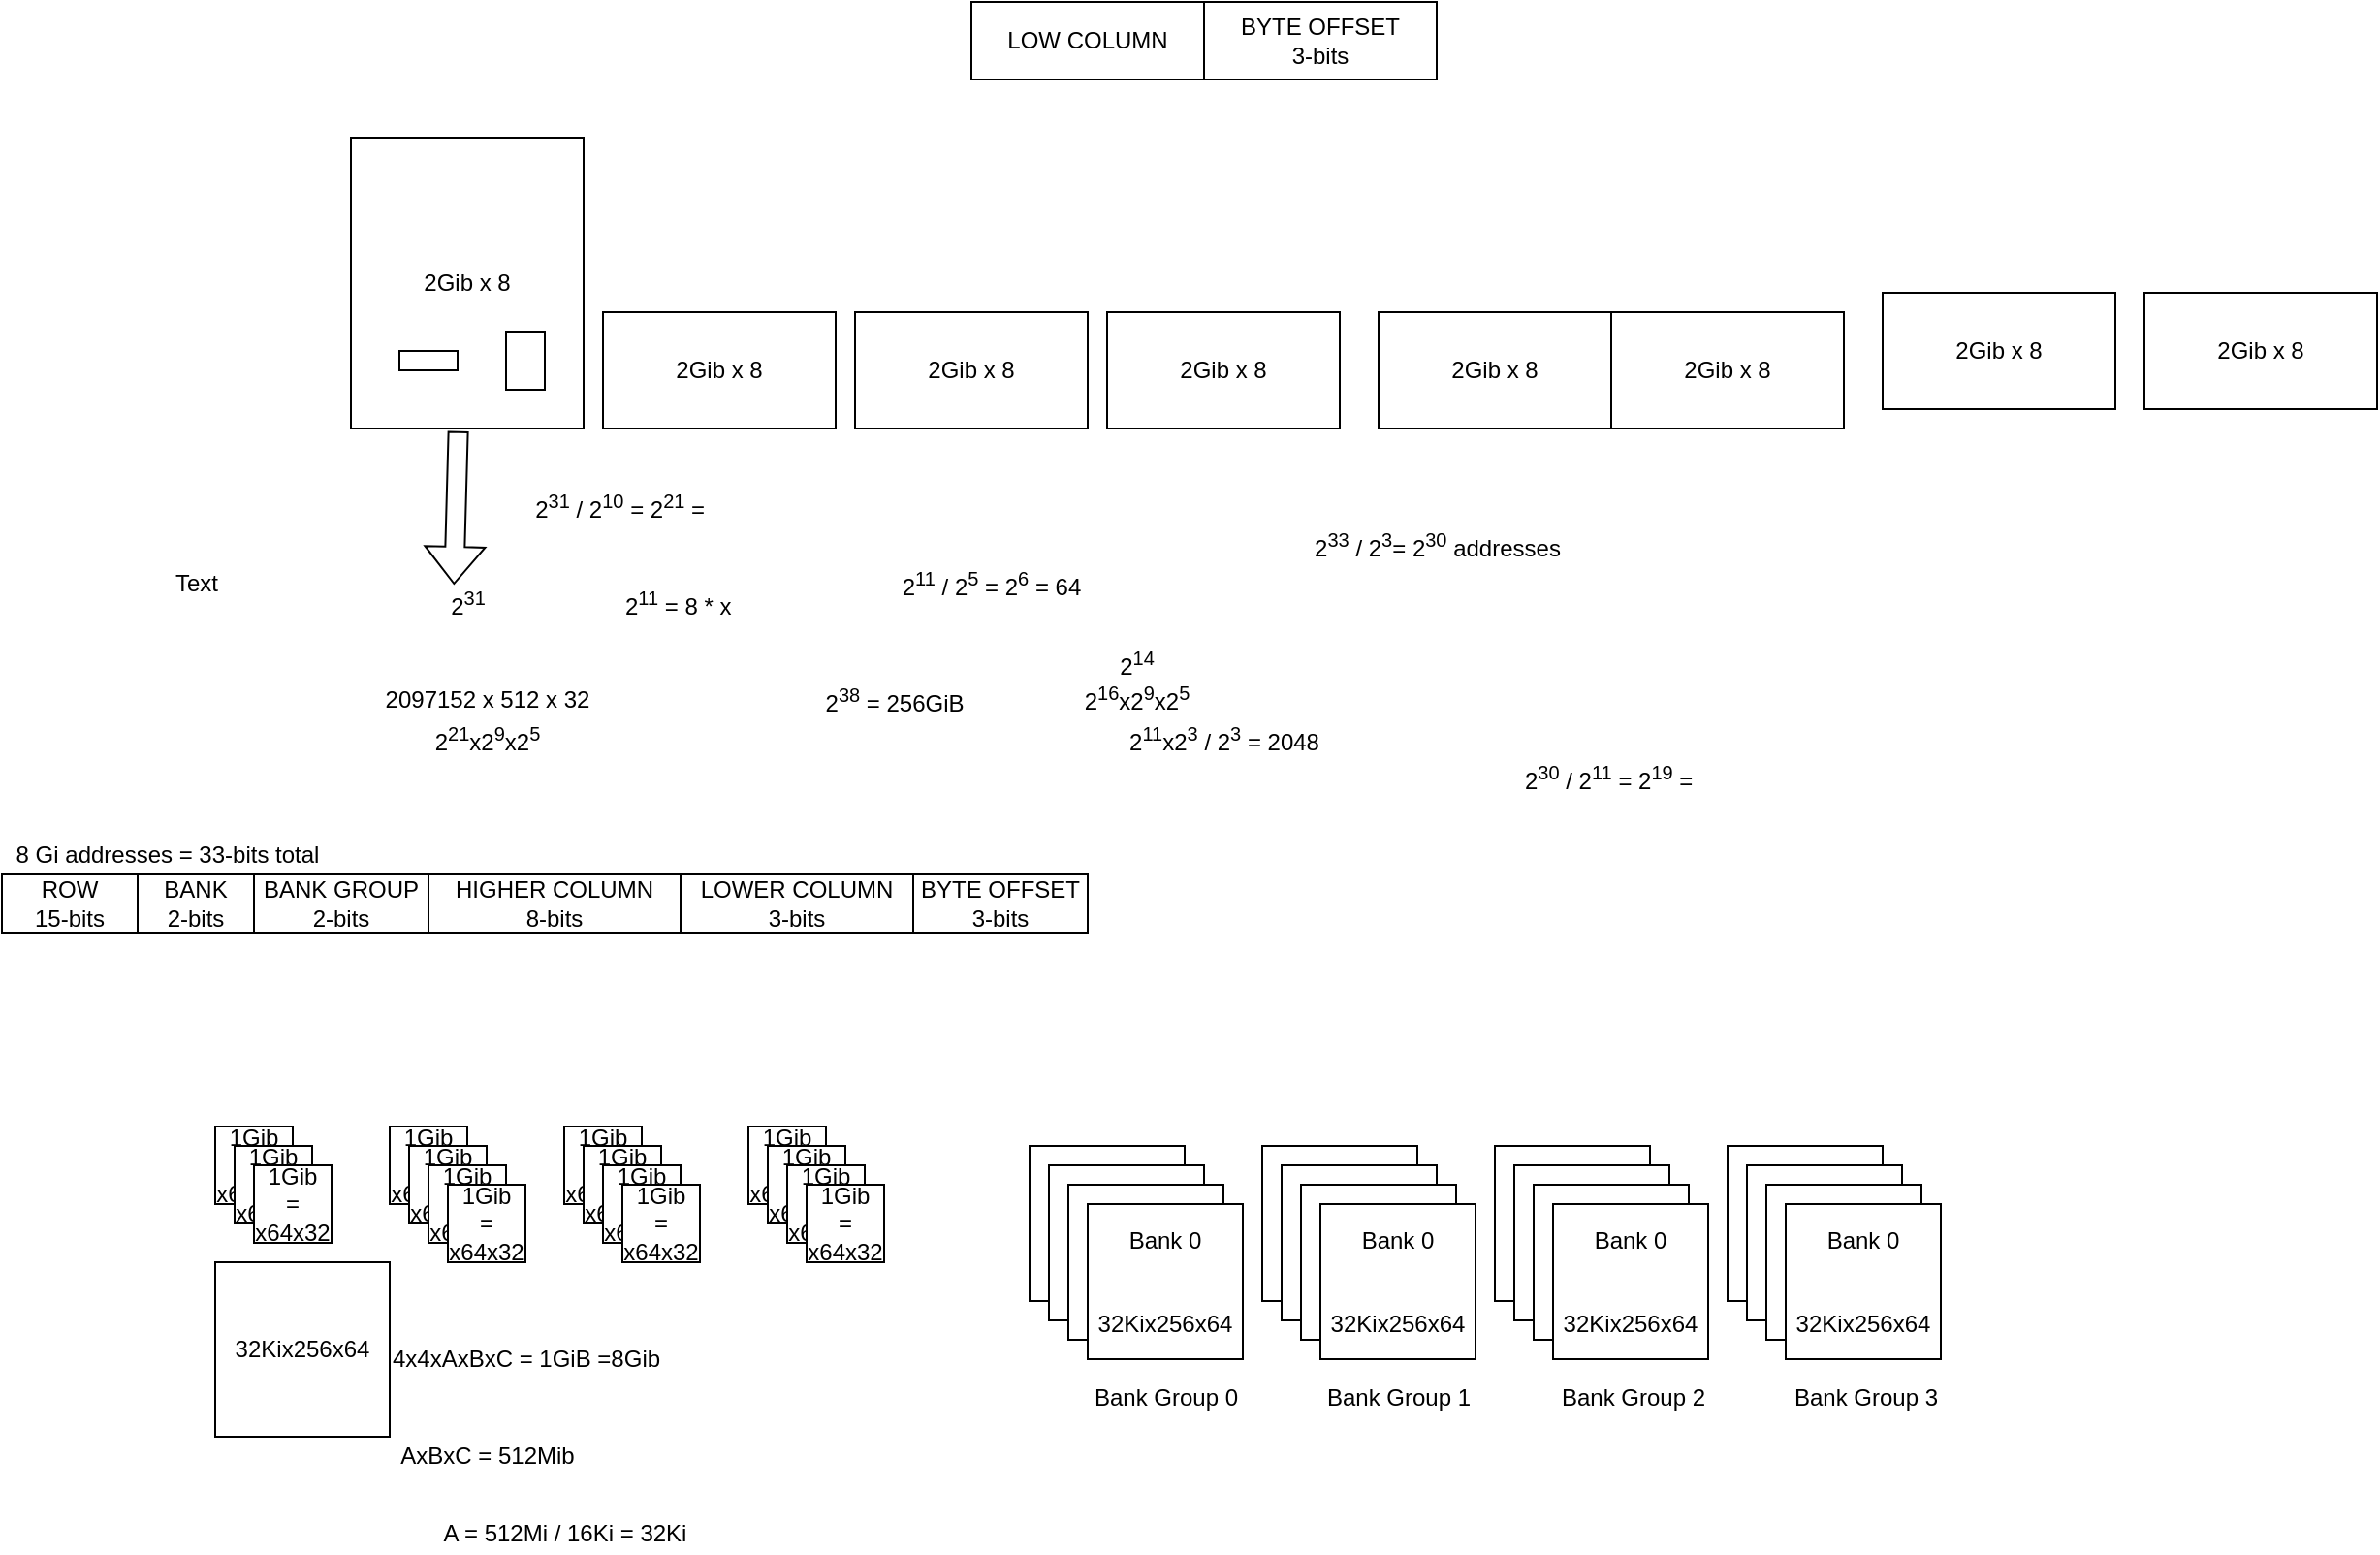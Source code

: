 <mxfile version="15.6.2" type="device"><diagram id="RhriO2nycHPLGfSloVND" name="Page-1"><mxGraphModel dx="1730" dy="965" grid="1" gridSize="10" guides="1" tooltips="1" connect="1" arrows="1" fold="1" page="1" pageScale="1" pageWidth="850" pageHeight="1100" math="0" shadow="0"><root><mxCell id="0"/><mxCell id="1" parent="0"/><mxCell id="bED4Qwog3VnydT9dN03K-99" value="" style="whiteSpace=wrap;html=1;aspect=fixed;" vertex="1" parent="1"><mxGeometry x="580" y="690" width="80" height="80" as="geometry"/></mxCell><mxCell id="bED4Qwog3VnydT9dN03K-98" value="" style="whiteSpace=wrap;html=1;aspect=fixed;" vertex="1" parent="1"><mxGeometry x="590" y="700" width="80" height="80" as="geometry"/></mxCell><mxCell id="bED4Qwog3VnydT9dN03K-97" value="" style="whiteSpace=wrap;html=1;aspect=fixed;" vertex="1" parent="1"><mxGeometry x="600" y="710" width="80" height="80" as="geometry"/></mxCell><mxCell id="bED4Qwog3VnydT9dN03K-2" value="BYTE OFFSET&lt;br&gt;3-bits" style="rounded=0;whiteSpace=wrap;html=1;" vertex="1" parent="1"><mxGeometry x="670" y="100" width="120" height="40" as="geometry"/></mxCell><mxCell id="bED4Qwog3VnydT9dN03K-3" value="LOW COLUMN&lt;br&gt;" style="rounded=0;whiteSpace=wrap;html=1;" vertex="1" parent="1"><mxGeometry x="550" y="100" width="120" height="40" as="geometry"/></mxCell><mxCell id="bED4Qwog3VnydT9dN03K-6" value="2Gib x 8" style="rounded=0;whiteSpace=wrap;html=1;" vertex="1" parent="1"><mxGeometry x="230" y="170" width="120" height="150" as="geometry"/></mxCell><mxCell id="bED4Qwog3VnydT9dN03K-8" value="2Gib x 8" style="rounded=0;whiteSpace=wrap;html=1;" vertex="1" parent="1"><mxGeometry x="360" y="260" width="120" height="60" as="geometry"/></mxCell><mxCell id="bED4Qwog3VnydT9dN03K-9" value="2Gib x 8" style="rounded=0;whiteSpace=wrap;html=1;" vertex="1" parent="1"><mxGeometry x="490" y="260" width="120" height="60" as="geometry"/></mxCell><mxCell id="bED4Qwog3VnydT9dN03K-10" value="2Gib x 8" style="rounded=0;whiteSpace=wrap;html=1;" vertex="1" parent="1"><mxGeometry x="620" y="260" width="120" height="60" as="geometry"/></mxCell><mxCell id="bED4Qwog3VnydT9dN03K-11" value="2&lt;sup&gt;31&lt;/sup&gt;" style="text;html=1;align=center;verticalAlign=middle;resizable=0;points=[];autosize=1;strokeColor=none;fillColor=none;" vertex="1" parent="1"><mxGeometry x="275" y="400" width="30" height="20" as="geometry"/></mxCell><mxCell id="bED4Qwog3VnydT9dN03K-13" value="2&lt;sup&gt;11&lt;/sup&gt;&amp;nbsp;= 8 * x&amp;nbsp;" style="text;html=1;align=center;verticalAlign=middle;resizable=0;points=[];autosize=1;strokeColor=none;fillColor=none;" vertex="1" parent="1"><mxGeometry x="365" y="400" width="70" height="20" as="geometry"/></mxCell><mxCell id="bED4Qwog3VnydT9dN03K-14" value="" style="rounded=0;whiteSpace=wrap;html=1;" vertex="1" parent="1"><mxGeometry x="310" y="270" width="20" height="30" as="geometry"/></mxCell><mxCell id="bED4Qwog3VnydT9dN03K-15" value="" style="rounded=0;whiteSpace=wrap;html=1;" vertex="1" parent="1"><mxGeometry x="255" y="280" width="30" height="10" as="geometry"/></mxCell><mxCell id="bED4Qwog3VnydT9dN03K-16" value="" style="shape=flexArrow;endArrow=classic;html=1;rounded=0;exitX=0.461;exitY=1.009;exitDx=0;exitDy=0;exitPerimeter=0;entryX=0.272;entryY=0.026;entryDx=0;entryDy=0;entryPerimeter=0;" edge="1" parent="1" source="bED4Qwog3VnydT9dN03K-6" target="bED4Qwog3VnydT9dN03K-11"><mxGeometry width="50" height="50" relative="1" as="geometry"><mxPoint x="420" y="360" as="sourcePoint"/><mxPoint x="470" y="310" as="targetPoint"/></mxGeometry></mxCell><mxCell id="bED4Qwog3VnydT9dN03K-18" value="2&lt;sup&gt;11&lt;/sup&gt;&amp;nbsp;/ 2&lt;sup&gt;5&lt;/sup&gt;&amp;nbsp;= 2&lt;sup&gt;6&lt;/sup&gt;&amp;nbsp;= 64" style="text;html=1;align=center;verticalAlign=middle;resizable=0;points=[];autosize=1;strokeColor=none;fillColor=none;" vertex="1" parent="1"><mxGeometry x="505" y="390" width="110" height="20" as="geometry"/></mxCell><mxCell id="bED4Qwog3VnydT9dN03K-19" value="2&lt;sup&gt;31&lt;/sup&gt;&amp;nbsp;/ 2&lt;sup&gt;10&lt;/sup&gt;&amp;nbsp;= 2&lt;sup&gt;21&lt;/sup&gt;&amp;nbsp;=&amp;nbsp;" style="text;html=1;align=center;verticalAlign=middle;resizable=0;points=[];autosize=1;strokeColor=none;fillColor=none;" vertex="1" parent="1"><mxGeometry x="315" y="350" width="110" height="20" as="geometry"/></mxCell><mxCell id="bED4Qwog3VnydT9dN03K-21" value="2097152 x 512 x 32" style="text;html=1;align=center;verticalAlign=middle;resizable=0;points=[];autosize=1;strokeColor=none;fillColor=none;" vertex="1" parent="1"><mxGeometry x="240" y="450" width="120" height="20" as="geometry"/></mxCell><mxCell id="bED4Qwog3VnydT9dN03K-22" value="2&lt;sup&gt;21&lt;/sup&gt;x2&lt;sup&gt;9&lt;/sup&gt;x2&lt;sup&gt;5&lt;/sup&gt;" style="text;html=1;align=center;verticalAlign=middle;resizable=0;points=[];autosize=1;strokeColor=none;fillColor=none;" vertex="1" parent="1"><mxGeometry x="265" y="470" width="70" height="20" as="geometry"/></mxCell><mxCell id="bED4Qwog3VnydT9dN03K-23" value="ROW&lt;br&gt;15-bits" style="whiteSpace=wrap;html=1;" vertex="1" parent="1"><mxGeometry x="50" y="550" width="70" height="30" as="geometry"/></mxCell><mxCell id="bED4Qwog3VnydT9dN03K-24" value="HIGHER COLUMN&lt;br&gt;8-bits" style="whiteSpace=wrap;html=1;" vertex="1" parent="1"><mxGeometry x="270" y="550" width="130" height="30" as="geometry"/></mxCell><mxCell id="bED4Qwog3VnydT9dN03K-25" value="LOWER COLUMN&lt;br&gt;3-bits" style="whiteSpace=wrap;html=1;" vertex="1" parent="1"><mxGeometry x="400" y="550" width="120" height="30" as="geometry"/></mxCell><mxCell id="bED4Qwog3VnydT9dN03K-29" value="BYTE OFFSET&lt;br&gt;3-bits" style="whiteSpace=wrap;html=1;" vertex="1" parent="1"><mxGeometry x="520" y="550" width="90" height="30" as="geometry"/></mxCell><mxCell id="bED4Qwog3VnydT9dN03K-30" value="2&lt;sup&gt;38&lt;/sup&gt;&amp;nbsp;= 256GiB" style="text;html=1;align=center;verticalAlign=middle;resizable=0;points=[];autosize=1;strokeColor=none;fillColor=none;" vertex="1" parent="1"><mxGeometry x="465" y="450" width="90" height="20" as="geometry"/></mxCell><mxCell id="bED4Qwog3VnydT9dN03K-31" value="8 Gi addresses = 33-bits total" style="text;html=1;align=center;verticalAlign=middle;resizable=0;points=[];autosize=1;strokeColor=none;fillColor=none;" vertex="1" parent="1"><mxGeometry x="50" y="530" width="170" height="20" as="geometry"/></mxCell><mxCell id="bED4Qwog3VnydT9dN03K-33" value="2Gib x 8" style="rounded=0;whiteSpace=wrap;html=1;" vertex="1" parent="1"><mxGeometry x="880" y="260" width="120" height="60" as="geometry"/></mxCell><mxCell id="bED4Qwog3VnydT9dN03K-34" value="2Gib x 8" style="rounded=0;whiteSpace=wrap;html=1;" vertex="1" parent="1"><mxGeometry x="1155" y="250" width="120" height="60" as="geometry"/></mxCell><mxCell id="bED4Qwog3VnydT9dN03K-35" value="2Gib x 8" style="rounded=0;whiteSpace=wrap;html=1;" vertex="1" parent="1"><mxGeometry x="1020" y="250" width="120" height="60" as="geometry"/></mxCell><mxCell id="bED4Qwog3VnydT9dN03K-36" value="2Gib x 8" style="rounded=0;whiteSpace=wrap;html=1;" vertex="1" parent="1"><mxGeometry x="760" y="260" width="120" height="60" as="geometry"/></mxCell><mxCell id="bED4Qwog3VnydT9dN03K-37" value="2&lt;sup&gt;14&lt;/sup&gt;&lt;br&gt;2&lt;sup&gt;16&lt;/sup&gt;x2&lt;sup&gt;9&lt;/sup&gt;x2&lt;sup&gt;5&lt;/sup&gt;&lt;br&gt;" style="text;html=1;align=center;verticalAlign=middle;resizable=0;points=[];autosize=1;strokeColor=none;fillColor=none;" vertex="1" parent="1"><mxGeometry x="600" y="430" width="70" height="40" as="geometry"/></mxCell><mxCell id="bED4Qwog3VnydT9dN03K-38" value="2&lt;sup&gt;33&lt;/sup&gt;&amp;nbsp;/ 2&lt;sup&gt;3&lt;/sup&gt;= 2&lt;sup&gt;30&lt;/sup&gt;&amp;nbsp;addresses" style="text;html=1;align=center;verticalAlign=middle;resizable=0;points=[];autosize=1;strokeColor=none;fillColor=none;" vertex="1" parent="1"><mxGeometry x="720" y="370" width="140" height="20" as="geometry"/></mxCell><mxCell id="bED4Qwog3VnydT9dN03K-39" value="2&lt;sup&gt;11&lt;/sup&gt;x2&lt;sup&gt;3&lt;/sup&gt;&amp;nbsp;/ 2&lt;sup&gt;3&lt;/sup&gt;&amp;nbsp;= 2048" style="text;html=1;align=center;verticalAlign=middle;resizable=0;points=[];autosize=1;strokeColor=none;fillColor=none;" vertex="1" parent="1"><mxGeometry x="625" y="470" width="110" height="20" as="geometry"/></mxCell><mxCell id="bED4Qwog3VnydT9dN03K-40" value="Text" style="text;html=1;align=center;verticalAlign=middle;resizable=0;points=[];autosize=1;strokeColor=none;fillColor=none;" vertex="1" parent="1"><mxGeometry x="130" y="390" width="40" height="20" as="geometry"/></mxCell><mxCell id="bED4Qwog3VnydT9dN03K-41" value="2Gib x 8" style="rounded=0;whiteSpace=wrap;html=1;" vertex="1" parent="1"><mxGeometry x="1155" y="250" width="120" height="60" as="geometry"/></mxCell><mxCell id="bED4Qwog3VnydT9dN03K-42" value="2Gib x 8" style="rounded=0;whiteSpace=wrap;html=1;" vertex="1" parent="1"><mxGeometry x="1020" y="250" width="120" height="60" as="geometry"/></mxCell><mxCell id="bED4Qwog3VnydT9dN03K-43" value="2Gib x 8" style="rounded=0;whiteSpace=wrap;html=1;" vertex="1" parent="1"><mxGeometry x="880" y="260" width="120" height="60" as="geometry"/></mxCell><mxCell id="bED4Qwog3VnydT9dN03K-44" value="2&lt;sup&gt;30&lt;/sup&gt;&amp;nbsp;/ 2&lt;sup&gt;11&lt;/sup&gt;&amp;nbsp;= 2&lt;sup&gt;19&lt;/sup&gt;&amp;nbsp;=&amp;nbsp;" style="text;html=1;align=center;verticalAlign=middle;resizable=0;points=[];autosize=1;strokeColor=none;fillColor=none;" vertex="1" parent="1"><mxGeometry x="825" y="490" width="110" height="20" as="geometry"/></mxCell><mxCell id="bED4Qwog3VnydT9dN03K-49" value="BANK&lt;br&gt;2-bits" style="whiteSpace=wrap;html=1;" vertex="1" parent="1"><mxGeometry x="120" y="550" width="60" height="30" as="geometry"/></mxCell><mxCell id="bED4Qwog3VnydT9dN03K-50" value="BANK GROUP&lt;br&gt;2-bits" style="whiteSpace=wrap;html=1;" vertex="1" parent="1"><mxGeometry x="180" y="550" width="90" height="30" as="geometry"/></mxCell><mxCell id="bED4Qwog3VnydT9dN03K-76" value="1Gib&lt;br&gt;=&lt;br&gt;x64x32" style="whiteSpace=wrap;html=1;aspect=fixed;" vertex="1" parent="1"><mxGeometry x="160" y="680" width="40" height="40" as="geometry"/></mxCell><mxCell id="bED4Qwog3VnydT9dN03K-77" value="1Gib&lt;br&gt;=&lt;br&gt;x64x32" style="whiteSpace=wrap;html=1;aspect=fixed;" vertex="1" parent="1"><mxGeometry x="170" y="690" width="40" height="40" as="geometry"/></mxCell><mxCell id="bED4Qwog3VnydT9dN03K-78" value="1Gib&lt;br&gt;=&lt;br&gt;x64x32" style="whiteSpace=wrap;html=1;aspect=fixed;" vertex="1" parent="1"><mxGeometry x="180" y="700" width="40" height="40" as="geometry"/></mxCell><mxCell id="bED4Qwog3VnydT9dN03K-79" value="32Kix256x64" style="whiteSpace=wrap;html=1;aspect=fixed;" vertex="1" parent="1"><mxGeometry x="160" y="750" width="90" height="90" as="geometry"/></mxCell><mxCell id="bED4Qwog3VnydT9dN03K-80" value="1Gib&lt;br&gt;=&lt;br&gt;x64x32" style="whiteSpace=wrap;html=1;aspect=fixed;" vertex="1" parent="1"><mxGeometry x="250" y="680" width="40" height="40" as="geometry"/></mxCell><mxCell id="bED4Qwog3VnydT9dN03K-81" value="1Gib&lt;br&gt;=&lt;br&gt;x64x32" style="whiteSpace=wrap;html=1;aspect=fixed;" vertex="1" parent="1"><mxGeometry x="260" y="690" width="40" height="40" as="geometry"/></mxCell><mxCell id="bED4Qwog3VnydT9dN03K-82" value="1Gib&lt;br&gt;=&lt;br&gt;x64x32" style="whiteSpace=wrap;html=1;aspect=fixed;" vertex="1" parent="1"><mxGeometry x="270" y="700" width="40" height="40" as="geometry"/></mxCell><mxCell id="bED4Qwog3VnydT9dN03K-83" value="1Gib&lt;br&gt;=&lt;br&gt;x64x32" style="whiteSpace=wrap;html=1;aspect=fixed;" vertex="1" parent="1"><mxGeometry x="280" y="710" width="40" height="40" as="geometry"/></mxCell><mxCell id="bED4Qwog3VnydT9dN03K-84" value="1Gib&lt;br&gt;=&lt;br&gt;x64x32" style="whiteSpace=wrap;html=1;aspect=fixed;" vertex="1" parent="1"><mxGeometry x="340" y="680" width="40" height="40" as="geometry"/></mxCell><mxCell id="bED4Qwog3VnydT9dN03K-85" value="1Gib&lt;br&gt;=&lt;br&gt;x64x32" style="whiteSpace=wrap;html=1;aspect=fixed;" vertex="1" parent="1"><mxGeometry x="350" y="690" width="40" height="40" as="geometry"/></mxCell><mxCell id="bED4Qwog3VnydT9dN03K-86" value="1Gib&lt;br&gt;=&lt;br&gt;x64x32" style="whiteSpace=wrap;html=1;aspect=fixed;" vertex="1" parent="1"><mxGeometry x="360" y="700" width="40" height="40" as="geometry"/></mxCell><mxCell id="bED4Qwog3VnydT9dN03K-87" value="1Gib&lt;br&gt;=&lt;br&gt;x64x32" style="whiteSpace=wrap;html=1;aspect=fixed;" vertex="1" parent="1"><mxGeometry x="370" y="710" width="40" height="40" as="geometry"/></mxCell><mxCell id="bED4Qwog3VnydT9dN03K-88" value="1Gib&lt;br&gt;=&lt;br&gt;x64x32" style="whiteSpace=wrap;html=1;aspect=fixed;" vertex="1" parent="1"><mxGeometry x="435" y="680" width="40" height="40" as="geometry"/></mxCell><mxCell id="bED4Qwog3VnydT9dN03K-89" value="1Gib&lt;br&gt;=&lt;br&gt;x64x32" style="whiteSpace=wrap;html=1;aspect=fixed;" vertex="1" parent="1"><mxGeometry x="445" y="690" width="40" height="40" as="geometry"/></mxCell><mxCell id="bED4Qwog3VnydT9dN03K-90" value="1Gib&lt;br&gt;=&lt;br&gt;x64x32" style="whiteSpace=wrap;html=1;aspect=fixed;" vertex="1" parent="1"><mxGeometry x="455" y="700" width="40" height="40" as="geometry"/></mxCell><mxCell id="bED4Qwog3VnydT9dN03K-91" value="1Gib&lt;br&gt;=&lt;br&gt;x64x32" style="whiteSpace=wrap;html=1;aspect=fixed;" vertex="1" parent="1"><mxGeometry x="465" y="710" width="40" height="40" as="geometry"/></mxCell><mxCell id="bED4Qwog3VnydT9dN03K-92" value="4x4xAxBxC = 1GiB =8Gib" style="text;html=1;align=center;verticalAlign=middle;resizable=0;points=[];autosize=1;strokeColor=none;fillColor=none;" vertex="1" parent="1"><mxGeometry x="245" y="790" width="150" height="20" as="geometry"/></mxCell><mxCell id="bED4Qwog3VnydT9dN03K-93" value="AxBxC = 512Mib" style="text;html=1;align=center;verticalAlign=middle;resizable=0;points=[];autosize=1;strokeColor=none;fillColor=none;" vertex="1" parent="1"><mxGeometry x="245" y="840" width="110" height="20" as="geometry"/></mxCell><mxCell id="bED4Qwog3VnydT9dN03K-94" value="A = 512Mi / 16Ki = 32Ki" style="text;html=1;align=center;verticalAlign=middle;resizable=0;points=[];autosize=1;strokeColor=none;fillColor=none;" vertex="1" parent="1"><mxGeometry x="270" y="880" width="140" height="20" as="geometry"/></mxCell><mxCell id="bED4Qwog3VnydT9dN03K-95" value="Bank 0&lt;br&gt;&lt;br&gt;&lt;br&gt;32Kix256x64" style="whiteSpace=wrap;html=1;aspect=fixed;" vertex="1" parent="1"><mxGeometry x="610" y="720" width="80" height="80" as="geometry"/></mxCell><mxCell id="bED4Qwog3VnydT9dN03K-100" value="" style="whiteSpace=wrap;html=1;aspect=fixed;" vertex="1" parent="1"><mxGeometry x="700" y="690" width="80" height="80" as="geometry"/></mxCell><mxCell id="bED4Qwog3VnydT9dN03K-101" value="" style="whiteSpace=wrap;html=1;aspect=fixed;" vertex="1" parent="1"><mxGeometry x="710" y="700" width="80" height="80" as="geometry"/></mxCell><mxCell id="bED4Qwog3VnydT9dN03K-102" value="" style="whiteSpace=wrap;html=1;aspect=fixed;" vertex="1" parent="1"><mxGeometry x="720" y="710" width="80" height="80" as="geometry"/></mxCell><mxCell id="bED4Qwog3VnydT9dN03K-103" value="Bank 0&lt;br&gt;&lt;br&gt;&lt;br&gt;32Kix256x64" style="whiteSpace=wrap;html=1;aspect=fixed;" vertex="1" parent="1"><mxGeometry x="730" y="720" width="80" height="80" as="geometry"/></mxCell><mxCell id="bED4Qwog3VnydT9dN03K-104" value="" style="whiteSpace=wrap;html=1;aspect=fixed;" vertex="1" parent="1"><mxGeometry x="820" y="690" width="80" height="80" as="geometry"/></mxCell><mxCell id="bED4Qwog3VnydT9dN03K-105" value="" style="whiteSpace=wrap;html=1;aspect=fixed;" vertex="1" parent="1"><mxGeometry x="830" y="700" width="80" height="80" as="geometry"/></mxCell><mxCell id="bED4Qwog3VnydT9dN03K-106" value="" style="whiteSpace=wrap;html=1;aspect=fixed;" vertex="1" parent="1"><mxGeometry x="840" y="710" width="80" height="80" as="geometry"/></mxCell><mxCell id="bED4Qwog3VnydT9dN03K-107" value="Bank 0&lt;br&gt;&lt;br&gt;&lt;br&gt;32Kix256x64" style="whiteSpace=wrap;html=1;aspect=fixed;" vertex="1" parent="1"><mxGeometry x="850" y="720" width="80" height="80" as="geometry"/></mxCell><mxCell id="bED4Qwog3VnydT9dN03K-108" value="" style="whiteSpace=wrap;html=1;aspect=fixed;" vertex="1" parent="1"><mxGeometry x="940" y="690" width="80" height="80" as="geometry"/></mxCell><mxCell id="bED4Qwog3VnydT9dN03K-109" value="" style="whiteSpace=wrap;html=1;aspect=fixed;" vertex="1" parent="1"><mxGeometry x="950" y="700" width="80" height="80" as="geometry"/></mxCell><mxCell id="bED4Qwog3VnydT9dN03K-110" value="" style="whiteSpace=wrap;html=1;aspect=fixed;" vertex="1" parent="1"><mxGeometry x="960" y="710" width="80" height="80" as="geometry"/></mxCell><mxCell id="bED4Qwog3VnydT9dN03K-111" value="Bank 0&lt;br&gt;&lt;br&gt;&lt;br&gt;32Kix256x64" style="whiteSpace=wrap;html=1;aspect=fixed;" vertex="1" parent="1"><mxGeometry x="970" y="720" width="80" height="80" as="geometry"/></mxCell><mxCell id="bED4Qwog3VnydT9dN03K-112" value="Bank Group 0" style="text;html=1;align=center;verticalAlign=middle;resizable=0;points=[];autosize=1;strokeColor=none;fillColor=none;" vertex="1" parent="1"><mxGeometry x="605" y="810" width="90" height="20" as="geometry"/></mxCell><mxCell id="bED4Qwog3VnydT9dN03K-113" value="Bank Group 1" style="text;html=1;align=center;verticalAlign=middle;resizable=0;points=[];autosize=1;strokeColor=none;fillColor=none;" vertex="1" parent="1"><mxGeometry x="725" y="810" width="90" height="20" as="geometry"/></mxCell><mxCell id="bED4Qwog3VnydT9dN03K-114" value="Bank Group 2" style="text;html=1;align=center;verticalAlign=middle;resizable=0;points=[];autosize=1;strokeColor=none;fillColor=none;" vertex="1" parent="1"><mxGeometry x="846" y="810" width="90" height="20" as="geometry"/></mxCell><mxCell id="bED4Qwog3VnydT9dN03K-115" value="Bank Group 3" style="text;html=1;align=center;verticalAlign=middle;resizable=0;points=[];autosize=1;strokeColor=none;fillColor=none;" vertex="1" parent="1"><mxGeometry x="966" y="810" width="90" height="20" as="geometry"/></mxCell></root></mxGraphModel></diagram></mxfile>
